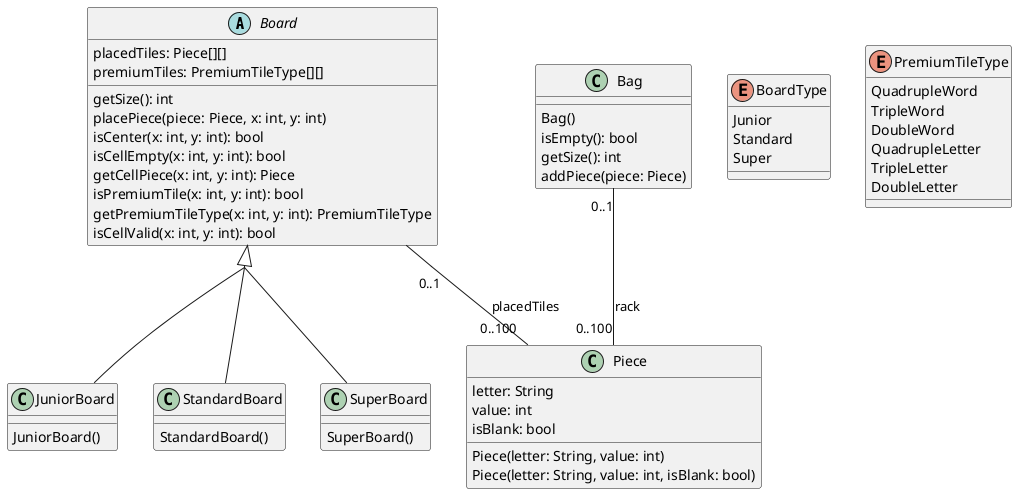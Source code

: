 @startuml
skinparam groupInheritance 2

abstract class Board {
    placedTiles: Piece[][]
    premiumTiles: PremiumTileType[][]

    getSize(): int
    placePiece(piece: Piece, x: int, y: int)
    isCenter(x: int, y: int): bool
    isCellEmpty(x: int, y: int): bool
    getCellPiece(x: int, y: int): Piece
    isPremiumTile(x: int, y: int): bool
    getPremiumTileType(x: int, y: int): PremiumTileType
    isCellValid(x: int, y: int): bool
}

class JuniorBoard {
    JuniorBoard()
}

class StandardBoard {
    StandardBoard()
}

class SuperBoard {
    SuperBoard()
}

Board <|-- JuniorBoard
Board <|-- StandardBoard
Board <|-- SuperBoard

enum BoardType {
    Junior
    Standard
    Super
}

enum PremiumTileType {
    QuadrupleWord
    TripleWord
    DoubleWord
    QuadrupleLetter
    TripleLetter
    DoubleLetter
}

class Bag {
    Bag()
    isEmpty(): bool
    getSize(): int
    addPiece(piece: Piece)
}

class Piece {
    letter: String
    value: int
    isBlank: bool

    Piece(letter: String, value: int)
    Piece(letter: String, value: int, isBlank: bool)
}

Bag "0..1" -- "0..100" Piece : rack
Board "0..1" -- "0..100" Piece : placedTiles

@enduml